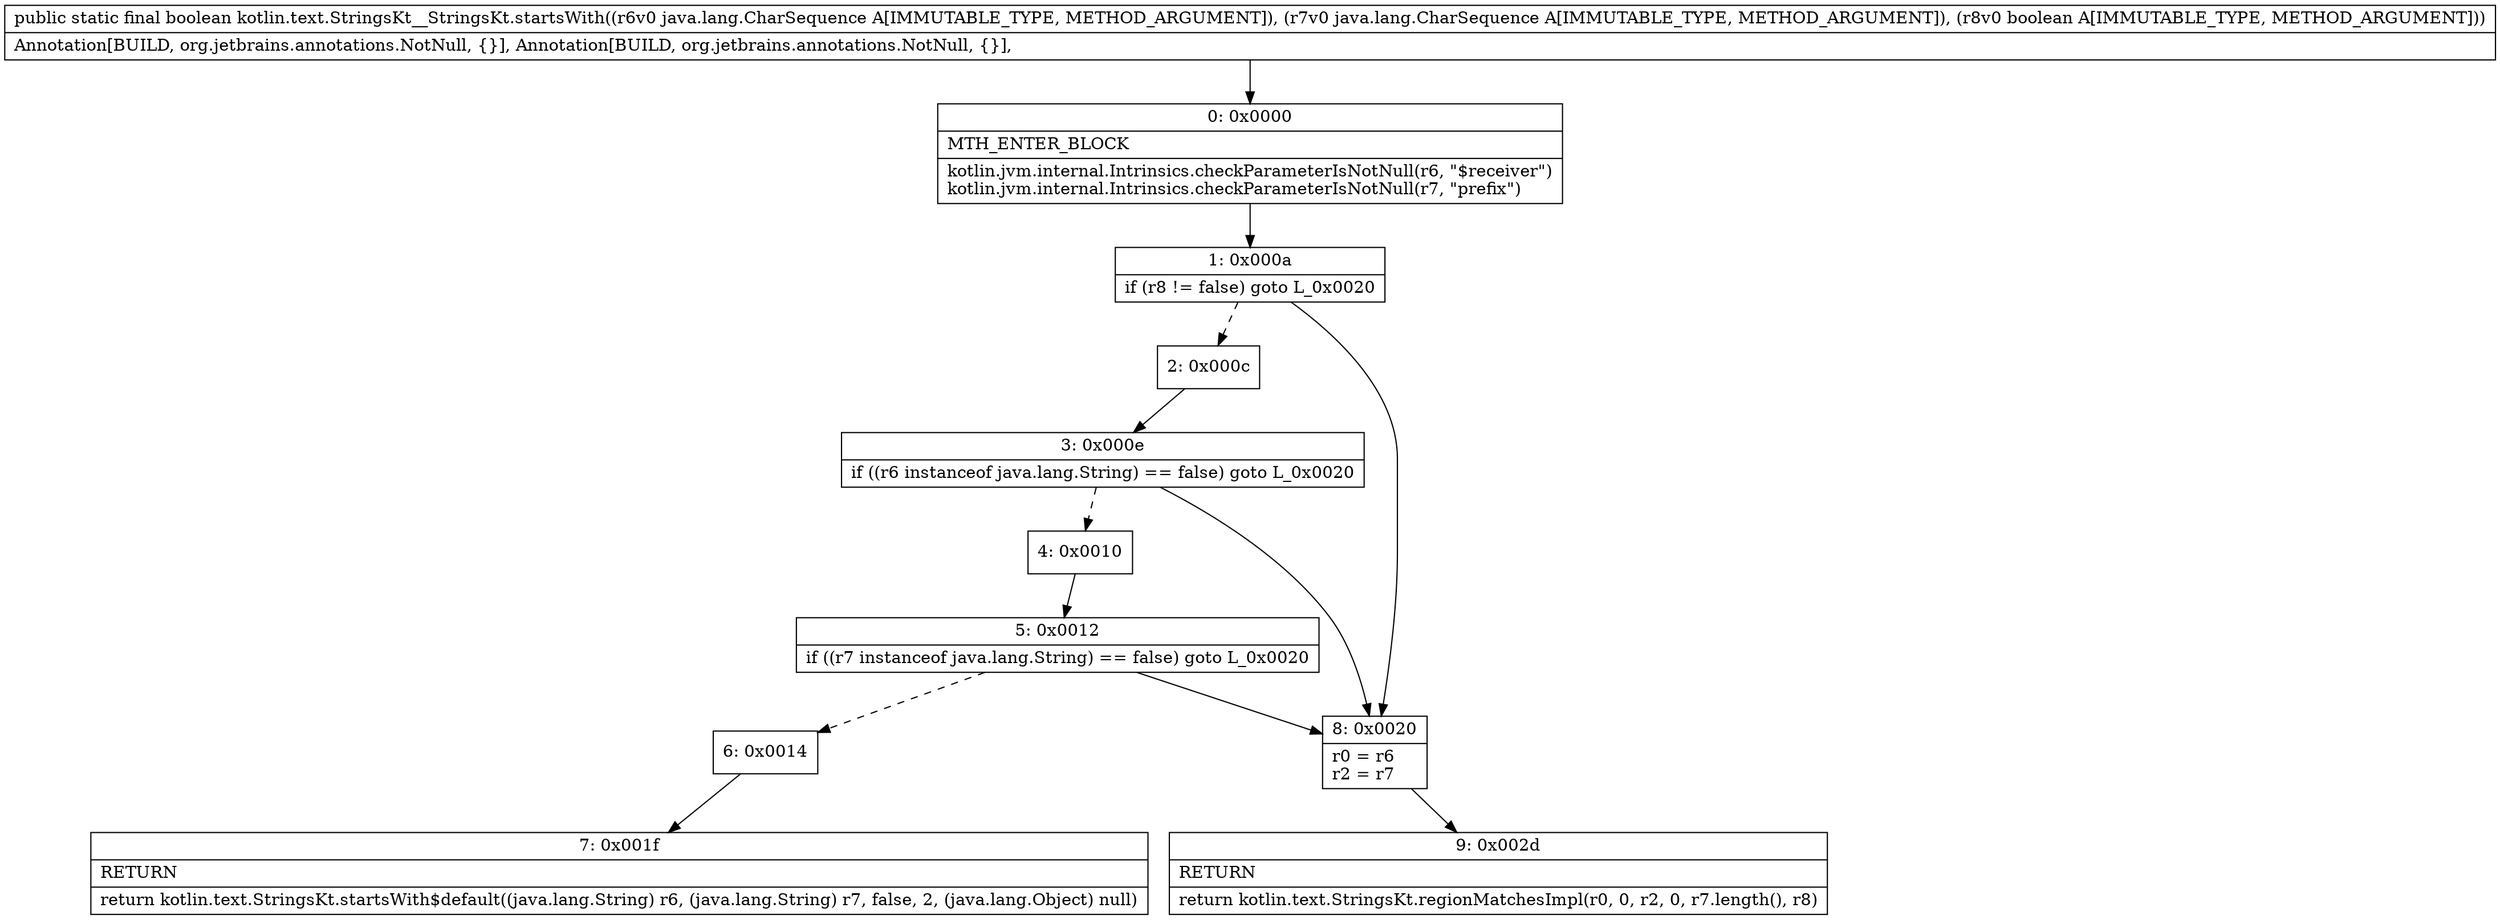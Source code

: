 digraph "CFG forkotlin.text.StringsKt__StringsKt.startsWith(Ljava\/lang\/CharSequence;Ljava\/lang\/CharSequence;Z)Z" {
Node_0 [shape=record,label="{0\:\ 0x0000|MTH_ENTER_BLOCK\l|kotlin.jvm.internal.Intrinsics.checkParameterIsNotNull(r6, \"$receiver\")\lkotlin.jvm.internal.Intrinsics.checkParameterIsNotNull(r7, \"prefix\")\l}"];
Node_1 [shape=record,label="{1\:\ 0x000a|if (r8 != false) goto L_0x0020\l}"];
Node_2 [shape=record,label="{2\:\ 0x000c}"];
Node_3 [shape=record,label="{3\:\ 0x000e|if ((r6 instanceof java.lang.String) == false) goto L_0x0020\l}"];
Node_4 [shape=record,label="{4\:\ 0x0010}"];
Node_5 [shape=record,label="{5\:\ 0x0012|if ((r7 instanceof java.lang.String) == false) goto L_0x0020\l}"];
Node_6 [shape=record,label="{6\:\ 0x0014}"];
Node_7 [shape=record,label="{7\:\ 0x001f|RETURN\l|return kotlin.text.StringsKt.startsWith$default((java.lang.String) r6, (java.lang.String) r7, false, 2, (java.lang.Object) null)\l}"];
Node_8 [shape=record,label="{8\:\ 0x0020|r0 = r6\lr2 = r7\l}"];
Node_9 [shape=record,label="{9\:\ 0x002d|RETURN\l|return kotlin.text.StringsKt.regionMatchesImpl(r0, 0, r2, 0, r7.length(), r8)\l}"];
MethodNode[shape=record,label="{public static final boolean kotlin.text.StringsKt__StringsKt.startsWith((r6v0 java.lang.CharSequence A[IMMUTABLE_TYPE, METHOD_ARGUMENT]), (r7v0 java.lang.CharSequence A[IMMUTABLE_TYPE, METHOD_ARGUMENT]), (r8v0 boolean A[IMMUTABLE_TYPE, METHOD_ARGUMENT]))  | Annotation[BUILD, org.jetbrains.annotations.NotNull, \{\}], Annotation[BUILD, org.jetbrains.annotations.NotNull, \{\}], \l}"];
MethodNode -> Node_0;
Node_0 -> Node_1;
Node_1 -> Node_2[style=dashed];
Node_1 -> Node_8;
Node_2 -> Node_3;
Node_3 -> Node_4[style=dashed];
Node_3 -> Node_8;
Node_4 -> Node_5;
Node_5 -> Node_6[style=dashed];
Node_5 -> Node_8;
Node_6 -> Node_7;
Node_8 -> Node_9;
}

